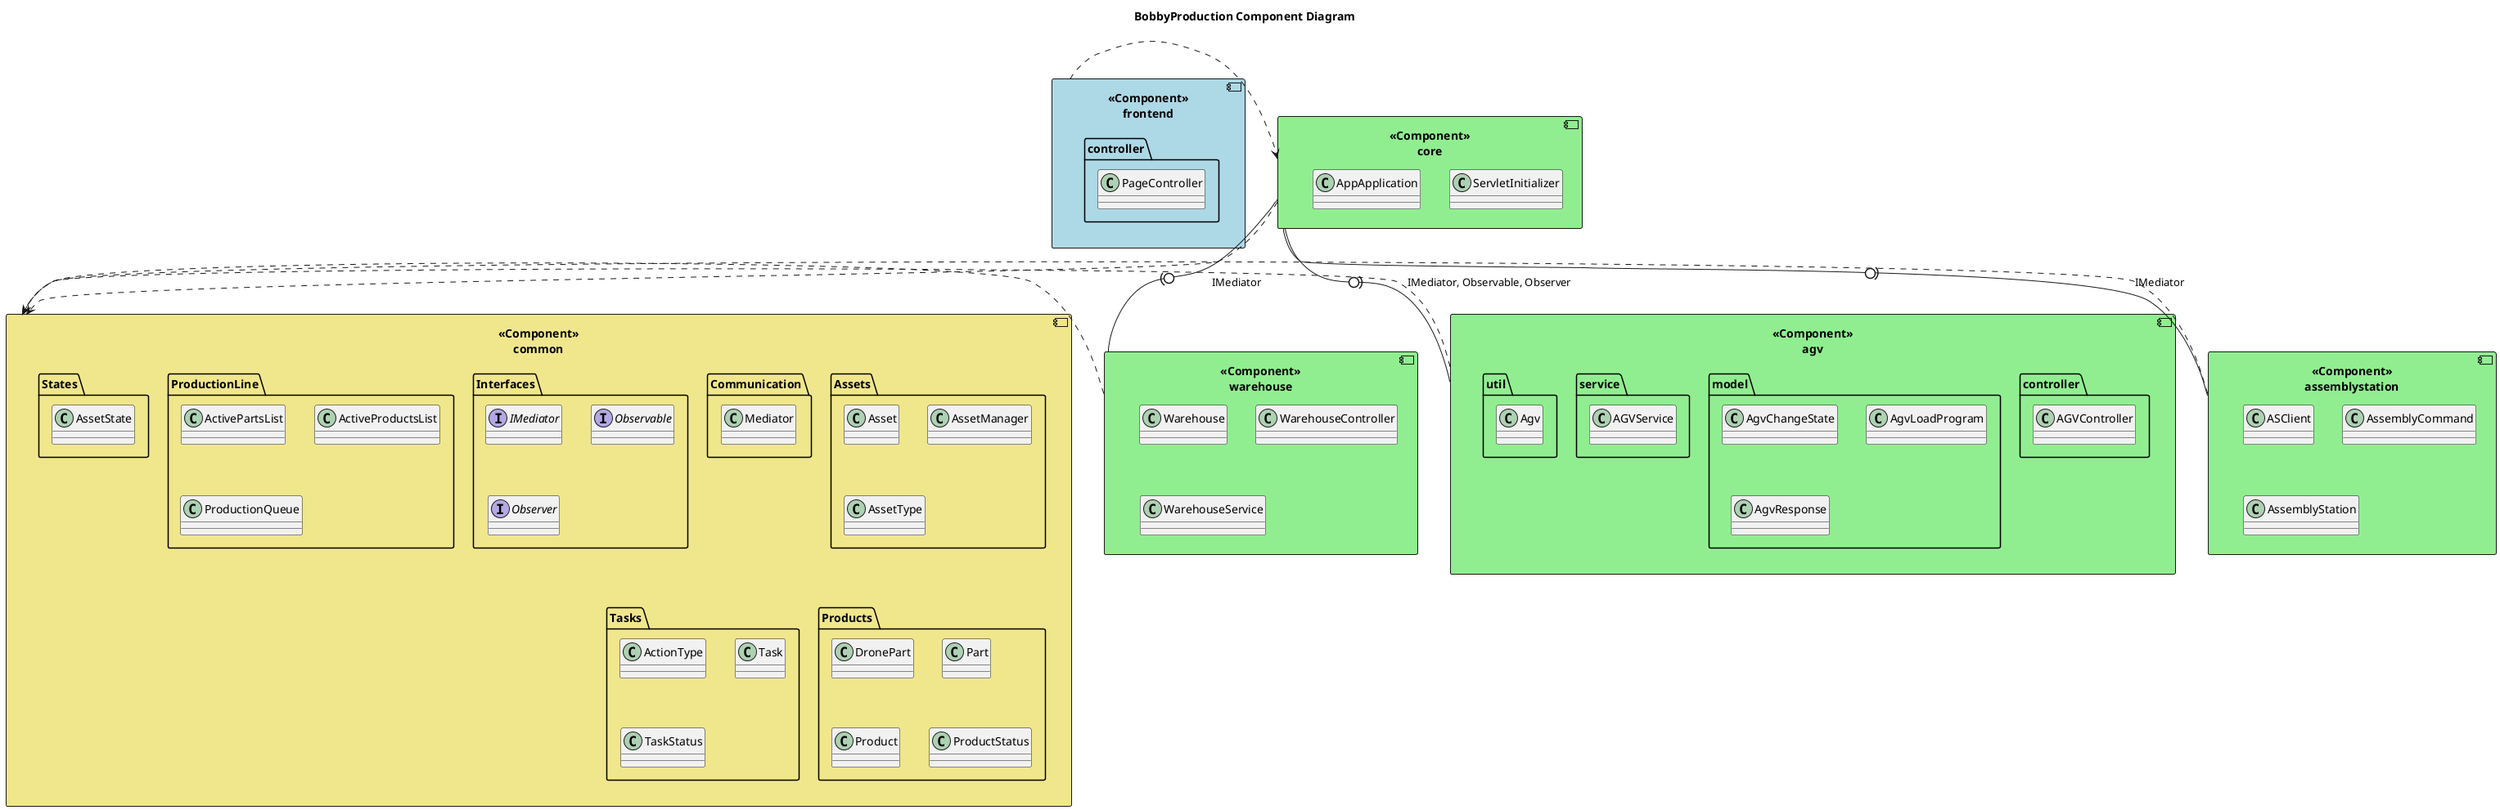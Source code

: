 @startuml
title BobbyProduction Component Diagram
skinparam defaultTextAlignment center

top to bottom direction
component [<<Component>>\ncore] as core #Lightgreen {
    class ServletInitializer
    class AppApplication
}

component [<<Component>>\nwarehouse] as warehouse #Lightgreen {
    class Warehouse
    class WarehouseController
    class WarehouseService
}

component [<<Component>>\nagv] as agv #Lightgreen {
    package controller {
        class AGVController
    }
    package model {
        class AgvChangeState
        class AgvLoadProgram
        class AgvResponse
    }
    package service {
        class AGVService
    }
    package util {
        class Agv
    }
}

component [<<Component>>\nassemblystation] as assemblystation #Lightgreen {
    class ASClient
    class AssemblyCommand
    class AssemblyStation
}

component [<<Component>>\ncommon] as common #Khaki {
    package Assets {
        class Asset
        class AssetManager
        class AssetType
    }
    package Communication {
        class Mediator
    }
    package Interfaces {
        interface IMediator
        interface Observable
        interface Observer
    }
    package ProductionLine {
        class ActivePartsList
        class ActiveProductsList
        class ProductionQueue
    }
    package Products {
        class DronePart
        class Part
        class Product
        class ProductStatus
    }
    package States {
        class AssetState
    }
    package Tasks {
        class ActionType
        class Task
        class TaskStatus
    }
}

component [<<Component>>\nfrontend] as frontend #Lightblue {
    package controller {
        class PageController
    }
}

frontend .> core
core .> common
warehouse .> common
agv .> common
assemblystation .> common

core -0)- agv : IMediator, Observable, Observer
core -0)- assemblystation : IMediator
core -0)- warehouse : IMediator

@enduml
